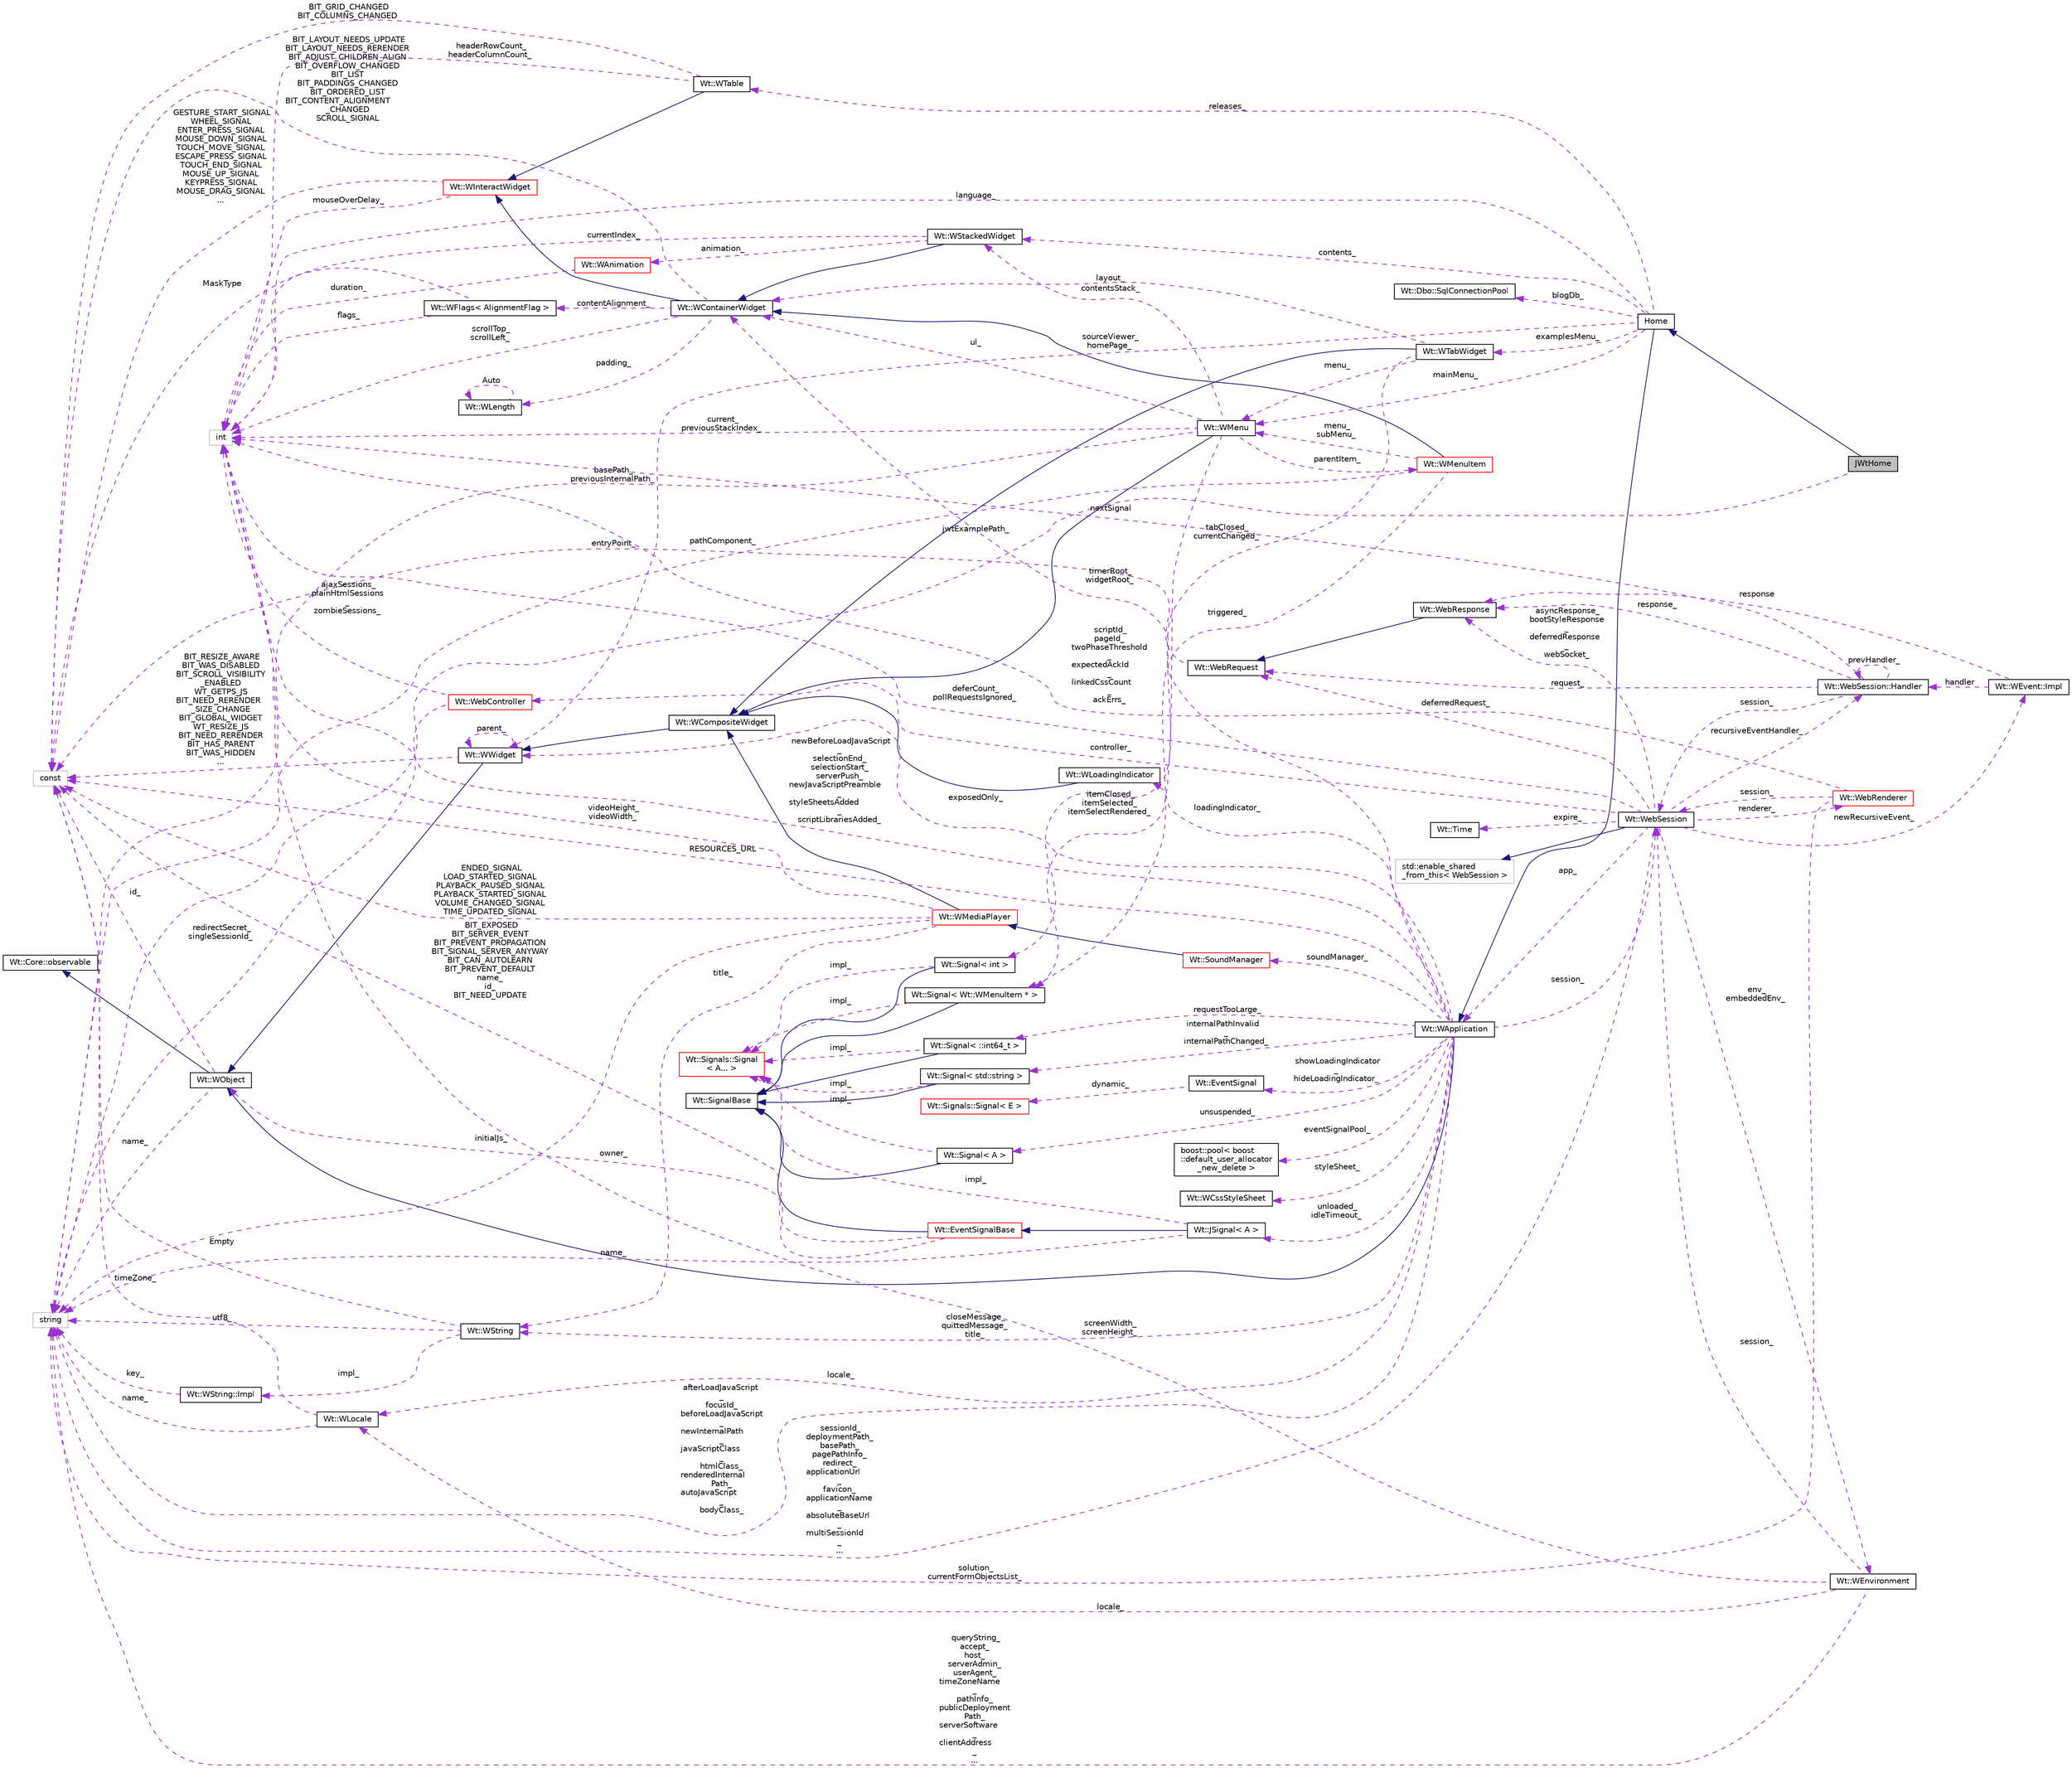 digraph "JWtHome"
{
 // LATEX_PDF_SIZE
  edge [fontname="Helvetica",fontsize="10",labelfontname="Helvetica",labelfontsize="10"];
  node [fontname="Helvetica",fontsize="10",shape=record];
  rankdir="LR";
  Node1 [label="JWtHome",height=0.2,width=0.4,color="black", fillcolor="grey75", style="filled", fontcolor="black",tooltip=" "];
  Node2 -> Node1 [dir="back",color="midnightblue",fontsize="10",style="solid",fontname="Helvetica"];
  Node2 [label="Home",height=0.2,width=0.4,color="black", fillcolor="white", style="filled",URL="$classHome.html",tooltip=" "];
  Node3 -> Node2 [dir="back",color="midnightblue",fontsize="10",style="solid",fontname="Helvetica"];
  Node3 [label="Wt::WApplication",height=0.2,width=0.4,color="black", fillcolor="white", style="filled",URL="$classWt_1_1WApplication.html",tooltip="Represents an application instance for a single session."];
  Node4 -> Node3 [dir="back",color="midnightblue",fontsize="10",style="solid",fontname="Helvetica"];
  Node4 [label="Wt::WObject",height=0.2,width=0.4,color="black", fillcolor="white", style="filled",URL="$classWt_1_1WObject.html",tooltip="A base class for objects that participate in the signal/slot system."];
  Node5 -> Node4 [dir="back",color="midnightblue",fontsize="10",style="solid",fontname="Helvetica"];
  Node5 [label="Wt::Core::observable",height=0.2,width=0.4,color="black", fillcolor="white", style="filled",URL="$classWt_1_1Core_1_1observable.html",tooltip="A base class for objects whose life-time can be tracked."];
  Node6 -> Node4 [dir="back",color="darkorchid3",fontsize="10",style="dashed",label=" name_" ,fontname="Helvetica"];
  Node6 [label="string",height=0.2,width=0.4,color="grey75", fillcolor="white", style="filled",tooltip=" "];
  Node7 -> Node4 [dir="back",color="darkorchid3",fontsize="10",style="dashed",label=" id_" ,fontname="Helvetica"];
  Node7 [label="const",height=0.2,width=0.4,color="grey75", fillcolor="white", style="filled",tooltip=" "];
  Node8 -> Node3 [dir="back",color="darkorchid3",fontsize="10",style="dashed",label=" timerRoot_\nwidgetRoot_" ,fontname="Helvetica"];
  Node8 [label="Wt::WContainerWidget",height=0.2,width=0.4,color="black", fillcolor="white", style="filled",URL="$classWt_1_1WContainerWidget.html",tooltip="A widget that holds and manages child widgets."];
  Node9 -> Node8 [dir="back",color="midnightblue",fontsize="10",style="solid",fontname="Helvetica"];
  Node9 [label="Wt::WInteractWidget",height=0.2,width=0.4,color="red", fillcolor="white", style="filled",URL="$classWt_1_1WInteractWidget.html",tooltip="An abstract widget that can receive user-interface interaction."];
  Node12 -> Node9 [dir="back",color="darkorchid3",fontsize="10",style="dashed",label=" mouseOverDelay_" ,fontname="Helvetica"];
  Node12 [label="int",height=0.2,width=0.4,color="grey75", fillcolor="white", style="filled",tooltip=" "];
  Node7 -> Node9 [dir="back",color="darkorchid3",fontsize="10",style="dashed",label=" GESTURE_START_SIGNAL\nWHEEL_SIGNAL\nENTER_PRESS_SIGNAL\nMOUSE_DOWN_SIGNAL\nTOUCH_MOVE_SIGNAL\nESCAPE_PRESS_SIGNAL\nTOUCH_END_SIGNAL\nMOUSE_UP_SIGNAL\nKEYPRESS_SIGNAL\nMOUSE_DRAG_SIGNAL\n..." ,fontname="Helvetica"];
  Node12 -> Node8 [dir="back",color="darkorchid3",fontsize="10",style="dashed",label=" scrollTop_\nscrollLeft_" ,fontname="Helvetica"];
  Node13 -> Node8 [dir="back",color="darkorchid3",fontsize="10",style="dashed",label=" contentAlignment_" ,fontname="Helvetica"];
  Node13 [label="Wt::WFlags\< AlignmentFlag \>",height=0.2,width=0.4,color="black", fillcolor="white", style="filled",URL="$classWt_1_1WFlags.html",tooltip=" "];
  Node12 -> Node13 [dir="back",color="darkorchid3",fontsize="10",style="dashed",label=" flags_" ,fontname="Helvetica"];
  Node7 -> Node13 [dir="back",color="darkorchid3",fontsize="10",style="dashed",label=" MaskType" ,fontname="Helvetica"];
  Node14 -> Node8 [dir="back",color="darkorchid3",fontsize="10",style="dashed",label=" padding_" ,fontname="Helvetica"];
  Node14 [label="Wt::WLength",height=0.2,width=0.4,color="black", fillcolor="white", style="filled",URL="$classWt_1_1WLength.html",tooltip="A value class that describes a CSS length."];
  Node14 -> Node14 [dir="back",color="darkorchid3",fontsize="10",style="dashed",label=" Auto" ,fontname="Helvetica"];
  Node7 -> Node8 [dir="back",color="darkorchid3",fontsize="10",style="dashed",label=" BIT_LAYOUT_NEEDS_UPDATE\nBIT_LAYOUT_NEEDS_RERENDER\nBIT_ADJUST_CHILDREN_ALIGN\nBIT_OVERFLOW_CHANGED\nBIT_LIST\nBIT_PADDINGS_CHANGED\nBIT_ORDERED_LIST\nBIT_CONTENT_ALIGNMENT\l_CHANGED\nSCROLL_SIGNAL" ,fontname="Helvetica"];
  Node15 -> Node3 [dir="back",color="darkorchid3",fontsize="10",style="dashed",label=" unsuspended_" ,fontname="Helvetica"];
  Node15 [label="Wt::Signal\< A \>",height=0.2,width=0.4,color="black", fillcolor="white", style="filled",URL="$classWt_1_1Signal.html",tooltip="A signal that propagates events to listeners."];
  Node16 -> Node15 [dir="back",color="midnightblue",fontsize="10",style="solid",fontname="Helvetica"];
  Node16 [label="Wt::SignalBase",height=0.2,width=0.4,color="black", fillcolor="white", style="filled",URL="$classWt_1_1SignalBase.html",tooltip="Abstract base class of a signal."];
  Node17 -> Node15 [dir="back",color="darkorchid3",fontsize="10",style="dashed",label=" impl_" ,fontname="Helvetica"];
  Node17 [label="Wt::Signals::Signal\l\< A... \>",height=0.2,width=0.4,color="red", fillcolor="white", style="filled",URL="$structWt_1_1Signals_1_1Signal.html",tooltip=" "];
  Node24 -> Node3 [dir="back",color="darkorchid3",fontsize="10",style="dashed",label=" session_" ,fontname="Helvetica"];
  Node24 [label="Wt::WebSession",height=0.2,width=0.4,color="black", fillcolor="white", style="filled",URL="$classWt_1_1WebSession.html",tooltip=" "];
  Node25 -> Node24 [dir="back",color="midnightblue",fontsize="10",style="solid",fontname="Helvetica"];
  Node25 [label="std::enable_shared\l_from_this\< WebSession \>",height=0.2,width=0.4,color="grey75", fillcolor="white", style="filled",tooltip=" "];
  Node3 -> Node24 [dir="back",color="darkorchid3",fontsize="10",style="dashed",label=" app_" ,fontname="Helvetica"];
  Node26 -> Node24 [dir="back",color="darkorchid3",fontsize="10",style="dashed",label=" env_\nembeddedEnv_" ,fontname="Helvetica"];
  Node26 [label="Wt::WEnvironment",height=0.2,width=0.4,color="black", fillcolor="white", style="filled",URL="$classWt_1_1WEnvironment.html",tooltip="A class that captures information on the application environment."];
  Node24 -> Node26 [dir="back",color="darkorchid3",fontsize="10",style="dashed",label=" session_" ,fontname="Helvetica"];
  Node27 -> Node26 [dir="back",color="darkorchid3",fontsize="10",style="dashed",label=" locale_" ,fontname="Helvetica"];
  Node27 [label="Wt::WLocale",height=0.2,width=0.4,color="black", fillcolor="white", style="filled",URL="$classWt_1_1WLocale.html",tooltip="A locale."];
  Node6 -> Node27 [dir="back",color="darkorchid3",fontsize="10",style="dashed",label=" name_" ,fontname="Helvetica"];
  Node7 -> Node27 [dir="back",color="darkorchid3",fontsize="10",style="dashed",label=" timeZone_" ,fontname="Helvetica"];
  Node12 -> Node26 [dir="back",color="darkorchid3",fontsize="10",style="dashed",label=" screenWidth_\nscreenHeight_" ,fontname="Helvetica"];
  Node6 -> Node26 [dir="back",color="darkorchid3",fontsize="10",style="dashed",label=" queryString_\naccept_\nhost_\nserverAdmin_\nuserAgent_\ntimeZoneName\l_\npathInfo_\npublicDeployment\lPath_\nserverSoftware\l_\nclientAddress\l_\n..." ,fontname="Helvetica"];
  Node28 -> Node24 [dir="back",color="darkorchid3",fontsize="10",style="dashed",label=" deferredRequest_" ,fontname="Helvetica"];
  Node28 [label="Wt::WebRequest",height=0.2,width=0.4,color="black", fillcolor="white", style="filled",URL="$classWt_1_1WebRequest.html",tooltip=" "];
  Node7 -> Node28 [dir="back",color="darkorchid3",fontsize="10",style="dashed",label=" entryPoint_" ,fontname="Helvetica"];
  Node29 -> Node24 [dir="back",color="darkorchid3",fontsize="10",style="dashed",label=" renderer_" ,fontname="Helvetica"];
  Node29 [label="Wt::WebRenderer",height=0.2,width=0.4,color="red", fillcolor="white", style="filled",URL="$classWt_1_1WebRenderer.html",tooltip=" "];
  Node24 -> Node29 [dir="back",color="darkorchid3",fontsize="10",style="dashed",label=" session_" ,fontname="Helvetica"];
  Node12 -> Node29 [dir="back",color="darkorchid3",fontsize="10",style="dashed",label=" scriptId_\npageId_\ntwoPhaseThreshold\l_\nexpectedAckId\l_\nlinkedCssCount\l_\nackErrs_" ,fontname="Helvetica"];
  Node6 -> Node29 [dir="back",color="darkorchid3",fontsize="10",style="dashed",label=" solution_\ncurrentFormObjectsList_" ,fontname="Helvetica"];
  Node32 -> Node24 [dir="back",color="darkorchid3",fontsize="10",style="dashed",label=" newRecursiveEvent_" ,fontname="Helvetica"];
  Node32 [label="Wt::WEvent::Impl",height=0.2,width=0.4,color="black", fillcolor="white", style="filled",URL="$structWt_1_1WEvent_1_1Impl.html",tooltip=" "];
  Node33 -> Node32 [dir="back",color="darkorchid3",fontsize="10",style="dashed",label=" response" ,fontname="Helvetica"];
  Node33 [label="Wt::WebResponse",height=0.2,width=0.4,color="black", fillcolor="white", style="filled",URL="$classWt_1_1WebResponse.html",tooltip=" "];
  Node28 -> Node33 [dir="back",color="midnightblue",fontsize="10",style="solid",fontname="Helvetica"];
  Node34 -> Node32 [dir="back",color="darkorchid3",fontsize="10",style="dashed",label=" handler" ,fontname="Helvetica"];
  Node34 [label="Wt::WebSession::Handler",height=0.2,width=0.4,color="black", fillcolor="white", style="filled",URL="$classWt_1_1WebSession_1_1Handler.html",tooltip=" "];
  Node28 -> Node34 [dir="back",color="darkorchid3",fontsize="10",style="dashed",label=" request_" ,fontname="Helvetica"];
  Node24 -> Node34 [dir="back",color="darkorchid3",fontsize="10",style="dashed",label=" session_" ,fontname="Helvetica"];
  Node33 -> Node34 [dir="back",color="darkorchid3",fontsize="10",style="dashed",label=" response_" ,fontname="Helvetica"];
  Node12 -> Node34 [dir="back",color="darkorchid3",fontsize="10",style="dashed",label=" nextSignal" ,fontname="Helvetica"];
  Node34 -> Node34 [dir="back",color="darkorchid3",fontsize="10",style="dashed",label=" prevHandler_" ,fontname="Helvetica"];
  Node35 -> Node24 [dir="back",color="darkorchid3",fontsize="10",style="dashed",label=" expire_" ,fontname="Helvetica"];
  Node35 [label="Wt::Time",height=0.2,width=0.4,color="black", fillcolor="white", style="filled",URL="$classWt_1_1Time.html",tooltip=" "];
  Node36 -> Node24 [dir="back",color="darkorchid3",fontsize="10",style="dashed",label=" controller_" ,fontname="Helvetica"];
  Node36 [label="Wt::WebController",height=0.2,width=0.4,color="red", fillcolor="white", style="filled",URL="$classWt_1_1WebController.html",tooltip=" "];
  Node12 -> Node36 [dir="back",color="darkorchid3",fontsize="10",style="dashed",label=" ajaxSessions_\nplainHtmlSessions\l_\nzombieSessions_" ,fontname="Helvetica"];
  Node6 -> Node36 [dir="back",color="darkorchid3",fontsize="10",style="dashed",label=" redirectSecret_\nsingleSessionId_" ,fontname="Helvetica"];
  Node33 -> Node24 [dir="back",color="darkorchid3",fontsize="10",style="dashed",label=" asyncResponse_\nbootStyleResponse\l_\ndeferredResponse\l_\nwebSocket_" ,fontname="Helvetica"];
  Node12 -> Node24 [dir="back",color="darkorchid3",fontsize="10",style="dashed",label=" deferCount_\npollRequestsIgnored_" ,fontname="Helvetica"];
  Node6 -> Node24 [dir="back",color="darkorchid3",fontsize="10",style="dashed",label=" sessionId_\ndeploymentPath_\nbasePath_\npagePathInfo_\nredirect_\napplicationUrl\l_\nfavicon_\napplicationName\l_\nabsoluteBaseUrl\l_\nmultiSessionId\l_\n..." ,fontname="Helvetica"];
  Node34 -> Node24 [dir="back",color="darkorchid3",fontsize="10",style="dashed",label=" recursiveEventHandler_" ,fontname="Helvetica"];
  Node43 -> Node3 [dir="back",color="darkorchid3",fontsize="10",style="dashed",label=" closeMessage_\nquittedMessage_\ntitle_" ,fontname="Helvetica"];
  Node43 [label="Wt::WString",height=0.2,width=0.4,color="black", fillcolor="white", style="filled",URL="$classWt_1_1WString.html",tooltip="A value class which describes a locale-aware unicode string."];
  Node44 -> Node43 [dir="back",color="darkorchid3",fontsize="10",style="dashed",label=" impl_" ,fontname="Helvetica"];
  Node44 [label="Wt::WString::Impl",height=0.2,width=0.4,color="black", fillcolor="white", style="filled",URL="$structWt_1_1WString_1_1Impl.html",tooltip=" "];
  Node6 -> Node44 [dir="back",color="darkorchid3",fontsize="10",style="dashed",label=" key_" ,fontname="Helvetica"];
  Node6 -> Node43 [dir="back",color="darkorchid3",fontsize="10",style="dashed",label=" utf8_" ,fontname="Helvetica"];
  Node7 -> Node43 [dir="back",color="darkorchid3",fontsize="10",style="dashed",label=" Empty" ,fontname="Helvetica"];
  Node45 -> Node3 [dir="back",color="darkorchid3",fontsize="10",style="dashed",label=" showLoadingIndicator\l_\nhideLoadingIndicator_" ,fontname="Helvetica"];
  Node45 [label="Wt::EventSignal",height=0.2,width=0.4,color="black", fillcolor="white", style="filled",URL="$classWt_1_1EventSignal.html",tooltip="A signal that conveys user-interface events."];
  Node46 -> Node45 [dir="back",color="darkorchid3",fontsize="10",style="dashed",label=" dynamic_" ,fontname="Helvetica"];
  Node46 [label="Wt::Signals::Signal\< E \>",height=0.2,width=0.4,color="red", fillcolor="white", style="filled",URL="$structWt_1_1Signals_1_1Signal.html",tooltip=" "];
  Node47 -> Node3 [dir="back",color="darkorchid3",fontsize="10",style="dashed",label=" eventSignalPool_" ,fontname="Helvetica"];
  Node47 [label="boost::pool\< boost\l::default_user_allocator\l_new_delete \>",height=0.2,width=0.4,color="black", fillcolor="white", style="filled",URL="$classboost_1_1pool.html",tooltip=" "];
  Node27 -> Node3 [dir="back",color="darkorchid3",fontsize="10",style="dashed",label=" locale_" ,fontname="Helvetica"];
  Node48 -> Node3 [dir="back",color="darkorchid3",fontsize="10",style="dashed",label=" unloaded_\nidleTimeout_" ,fontname="Helvetica"];
  Node48 [label="Wt::JSignal\< A \>",height=0.2,width=0.4,color="black", fillcolor="white", style="filled",URL="$classWt_1_1JSignal.html",tooltip="A signal to relay JavaScript to C++ calls."];
  Node49 -> Node48 [dir="back",color="midnightblue",fontsize="10",style="solid",fontname="Helvetica"];
  Node49 [label="Wt::EventSignalBase",height=0.2,width=0.4,color="red", fillcolor="white", style="filled",URL="$classWt_1_1EventSignalBase.html",tooltip="Abstract base class of an event signal."];
  Node16 -> Node49 [dir="back",color="midnightblue",fontsize="10",style="solid",fontname="Helvetica"];
  Node4 -> Node49 [dir="back",color="darkorchid3",fontsize="10",style="dashed",label=" owner_" ,fontname="Helvetica"];
  Node7 -> Node49 [dir="back",color="darkorchid3",fontsize="10",style="dashed",label=" BIT_EXPOSED\nBIT_SERVER_EVENT\nBIT_PREVENT_PROPAGATION\nBIT_SIGNAL_SERVER_ANYWAY\nBIT_CAN_AUTOLEARN\nBIT_PREVENT_DEFAULT\nname_\nid_\nBIT_NEED_UPDATE" ,fontname="Helvetica"];
  Node6 -> Node48 [dir="back",color="darkorchid3",fontsize="10",style="dashed",label=" name_" ,fontname="Helvetica"];
  Node17 -> Node48 [dir="back",color="darkorchid3",fontsize="10",style="dashed",label=" impl_" ,fontname="Helvetica"];
  Node51 -> Node3 [dir="back",color="darkorchid3",fontsize="10",style="dashed",label=" loadingIndicator_" ,fontname="Helvetica"];
  Node51 [label="Wt::WLoadingIndicator",height=0.2,width=0.4,color="black", fillcolor="white", style="filled",URL="$classWt_1_1WLoadingIndicator.html",tooltip="An abstract interface for a loading indicator."];
  Node52 -> Node51 [dir="back",color="midnightblue",fontsize="10",style="solid",fontname="Helvetica"];
  Node52 [label="Wt::WCompositeWidget",height=0.2,width=0.4,color="black", fillcolor="white", style="filled",URL="$classWt_1_1WCompositeWidget.html",tooltip="A widget that hides the implementation of composite widgets."];
  Node11 -> Node52 [dir="back",color="midnightblue",fontsize="10",style="solid",fontname="Helvetica"];
  Node11 [label="Wt::WWidget",height=0.2,width=0.4,color="black", fillcolor="white", style="filled",URL="$classWt_1_1WWidget.html",tooltip="The abstract base class for a user-interface component."];
  Node4 -> Node11 [dir="back",color="midnightblue",fontsize="10",style="solid",fontname="Helvetica"];
  Node11 -> Node11 [dir="back",color="darkorchid3",fontsize="10",style="dashed",label=" parent_" ,fontname="Helvetica"];
  Node7 -> Node11 [dir="back",color="darkorchid3",fontsize="10",style="dashed",label=" BIT_RESIZE_AWARE\nBIT_WAS_DISABLED\nBIT_SCROLL_VISIBILITY\l_ENABLED\nWT_GETPS_JS\nBIT_NEED_RERENDER\l_SIZE_CHANGE\nBIT_GLOBAL_WIDGET\nWT_RESIZE_JS\nBIT_NEED_RERENDER\nBIT_HAS_PARENT\nBIT_WAS_HIDDEN\n..." ,fontname="Helvetica"];
  Node53 -> Node3 [dir="back",color="darkorchid3",fontsize="10",style="dashed",label=" styleSheet_" ,fontname="Helvetica"];
  Node53 [label="Wt::WCssStyleSheet",height=0.2,width=0.4,color="black", fillcolor="white", style="filled",URL="$classWt_1_1WCssStyleSheet.html",tooltip="A CSS style sheet."];
  Node54 -> Node3 [dir="back",color="darkorchid3",fontsize="10",style="dashed",label=" internalPathInvalid\l_\ninternalPathChanged_" ,fontname="Helvetica"];
  Node54 [label="Wt::Signal\< std::string \>",height=0.2,width=0.4,color="black", fillcolor="white", style="filled",URL="$classWt_1_1Signal.html",tooltip=" "];
  Node16 -> Node54 [dir="back",color="midnightblue",fontsize="10",style="solid",fontname="Helvetica"];
  Node17 -> Node54 [dir="back",color="darkorchid3",fontsize="10",style="dashed",label=" impl_" ,fontname="Helvetica"];
  Node55 -> Node3 [dir="back",color="darkorchid3",fontsize="10",style="dashed",label=" requestTooLarge_" ,fontname="Helvetica"];
  Node55 [label="Wt::Signal\< ::int64_t \>",height=0.2,width=0.4,color="black", fillcolor="white", style="filled",URL="$classWt_1_1Signal.html",tooltip=" "];
  Node16 -> Node55 [dir="back",color="midnightblue",fontsize="10",style="solid",fontname="Helvetica"];
  Node17 -> Node55 [dir="back",color="darkorchid3",fontsize="10",style="dashed",label=" impl_" ,fontname="Helvetica"];
  Node12 -> Node3 [dir="back",color="darkorchid3",fontsize="10",style="dashed",label=" newBeforeLoadJavaScript\l_\nselectionEnd_\nselectionStart_\nserverPush_\nnewJavaScriptPreamble\l_\nstyleSheetsAdded\l_\nscriptLibrariesAdded_" ,fontname="Helvetica"];
  Node56 -> Node3 [dir="back",color="darkorchid3",fontsize="10",style="dashed",label=" soundManager_" ,fontname="Helvetica"];
  Node56 [label="Wt::SoundManager",height=0.2,width=0.4,color="red", fillcolor="white", style="filled",URL="$classWt_1_1SoundManager.html",tooltip=" "];
  Node57 -> Node56 [dir="back",color="midnightblue",fontsize="10",style="solid",fontname="Helvetica"];
  Node57 [label="Wt::WMediaPlayer",height=0.2,width=0.4,color="red", fillcolor="white", style="filled",URL="$classWt_1_1WMediaPlayer.html",tooltip="A media player."];
  Node52 -> Node57 [dir="back",color="midnightblue",fontsize="10",style="solid",fontname="Helvetica"];
  Node43 -> Node57 [dir="back",color="darkorchid3",fontsize="10",style="dashed",label=" title_" ,fontname="Helvetica"];
  Node12 -> Node57 [dir="back",color="darkorchid3",fontsize="10",style="dashed",label=" videoHeight_\nvideoWidth_" ,fontname="Helvetica"];
  Node6 -> Node57 [dir="back",color="darkorchid3",fontsize="10",style="dashed",label=" initialJs_" ,fontname="Helvetica"];
  Node7 -> Node57 [dir="back",color="darkorchid3",fontsize="10",style="dashed",label=" ENDED_SIGNAL\nLOAD_STARTED_SIGNAL\nPLAYBACK_PAUSED_SIGNAL\nPLAYBACK_STARTED_SIGNAL\nVOLUME_CHANGED_SIGNAL\nTIME_UPDATED_SIGNAL" ,fontname="Helvetica"];
  Node11 -> Node3 [dir="back",color="darkorchid3",fontsize="10",style="dashed",label=" exposedOnly_" ,fontname="Helvetica"];
  Node6 -> Node3 [dir="back",color="darkorchid3",fontsize="10",style="dashed",label=" afterLoadJavaScript\l_\nfocusId_\nbeforeLoadJavaScript\l_\nnewInternalPath\l_\njavaScriptClass\l_\nhtmlClass_\nrenderedInternal\lPath_\nautoJavaScript\l_\nbodyClass_" ,fontname="Helvetica"];
  Node7 -> Node3 [dir="back",color="darkorchid3",fontsize="10",style="dashed",label=" RESOURCES_URL" ,fontname="Helvetica"];
  Node12 -> Node2 [dir="back",color="darkorchid3",fontsize="10",style="dashed",label=" language_" ,fontname="Helvetica"];
  Node67 -> Node2 [dir="back",color="darkorchid3",fontsize="10",style="dashed",label=" contents_" ,fontname="Helvetica"];
  Node67 [label="Wt::WStackedWidget",height=0.2,width=0.4,color="black", fillcolor="white", style="filled",URL="$classWt_1_1WStackedWidget.html",tooltip="A container widget that stacks its widgets on top of each other."];
  Node8 -> Node67 [dir="back",color="midnightblue",fontsize="10",style="solid",fontname="Helvetica"];
  Node12 -> Node67 [dir="back",color="darkorchid3",fontsize="10",style="dashed",label=" currentIndex_" ,fontname="Helvetica"];
  Node68 -> Node67 [dir="back",color="darkorchid3",fontsize="10",style="dashed",label=" animation_" ,fontname="Helvetica"];
  Node68 [label="Wt::WAnimation",height=0.2,width=0.4,color="red", fillcolor="white", style="filled",URL="$classWt_1_1WAnimation.html",tooltip="A value class that defines a transition effect."];
  Node12 -> Node68 [dir="back",color="darkorchid3",fontsize="10",style="dashed",label=" duration_" ,fontname="Helvetica"];
  Node11 -> Node2 [dir="back",color="darkorchid3",fontsize="10",style="dashed",label=" sourceViewer_\nhomePage_" ,fontname="Helvetica"];
  Node70 -> Node2 [dir="back",color="darkorchid3",fontsize="10",style="dashed",label=" examplesMenu_" ,fontname="Helvetica"];
  Node70 [label="Wt::WTabWidget",height=0.2,width=0.4,color="black", fillcolor="white", style="filled",URL="$classWt_1_1WTabWidget.html",tooltip="A widget that organizes contents in tab panes."];
  Node52 -> Node70 [dir="back",color="midnightblue",fontsize="10",style="solid",fontname="Helvetica"];
  Node8 -> Node70 [dir="back",color="darkorchid3",fontsize="10",style="dashed",label=" layout_" ,fontname="Helvetica"];
  Node71 -> Node70 [dir="back",color="darkorchid3",fontsize="10",style="dashed",label=" tabClosed_\ncurrentChanged_" ,fontname="Helvetica"];
  Node71 [label="Wt::Signal\< int \>",height=0.2,width=0.4,color="black", fillcolor="white", style="filled",URL="$classWt_1_1Signal.html",tooltip=" "];
  Node16 -> Node71 [dir="back",color="midnightblue",fontsize="10",style="solid",fontname="Helvetica"];
  Node17 -> Node71 [dir="back",color="darkorchid3",fontsize="10",style="dashed",label=" impl_" ,fontname="Helvetica"];
  Node72 -> Node70 [dir="back",color="darkorchid3",fontsize="10",style="dashed",label=" menu_" ,fontname="Helvetica"];
  Node72 [label="Wt::WMenu",height=0.2,width=0.4,color="black", fillcolor="white", style="filled",URL="$classWt_1_1WMenu.html",tooltip="A widget that shows a menu of options."];
  Node52 -> Node72 [dir="back",color="midnightblue",fontsize="10",style="solid",fontname="Helvetica"];
  Node73 -> Node72 [dir="back",color="darkorchid3",fontsize="10",style="dashed",label=" parentItem_" ,fontname="Helvetica"];
  Node73 [label="Wt::WMenuItem",height=0.2,width=0.4,color="red", fillcolor="white", style="filled",URL="$classWt_1_1WMenuItem.html",tooltip="A single item in a menu."];
  Node8 -> Node73 [dir="back",color="midnightblue",fontsize="10",style="solid",fontname="Helvetica"];
  Node74 -> Node73 [dir="back",color="darkorchid3",fontsize="10",style="dashed",label=" triggered_" ,fontname="Helvetica"];
  Node74 [label="Wt::Signal\< Wt::WMenuItem * \>",height=0.2,width=0.4,color="black", fillcolor="white", style="filled",URL="$classWt_1_1Signal.html",tooltip=" "];
  Node16 -> Node74 [dir="back",color="midnightblue",fontsize="10",style="solid",fontname="Helvetica"];
  Node17 -> Node74 [dir="back",color="darkorchid3",fontsize="10",style="dashed",label=" impl_" ,fontname="Helvetica"];
  Node6 -> Node73 [dir="back",color="darkorchid3",fontsize="10",style="dashed",label=" pathComponent_" ,fontname="Helvetica"];
  Node72 -> Node73 [dir="back",color="darkorchid3",fontsize="10",style="dashed",label=" menu_\nsubMenu_" ,fontname="Helvetica"];
  Node8 -> Node72 [dir="back",color="darkorchid3",fontsize="10",style="dashed",label=" ul_" ,fontname="Helvetica"];
  Node74 -> Node72 [dir="back",color="darkorchid3",fontsize="10",style="dashed",label=" itemClosed_\nitemSelected_\nitemSelectRendered_" ,fontname="Helvetica"];
  Node12 -> Node72 [dir="back",color="darkorchid3",fontsize="10",style="dashed",label=" current_\npreviousStackIndex_" ,fontname="Helvetica"];
  Node6 -> Node72 [dir="back",color="darkorchid3",fontsize="10",style="dashed",label=" basePath_\npreviousInternalPath_" ,fontname="Helvetica"];
  Node67 -> Node72 [dir="back",color="darkorchid3",fontsize="10",style="dashed",label=" contentsStack_" ,fontname="Helvetica"];
  Node72 -> Node2 [dir="back",color="darkorchid3",fontsize="10",style="dashed",label=" mainMenu_" ,fontname="Helvetica"];
  Node82 -> Node2 [dir="back",color="darkorchid3",fontsize="10",style="dashed",label=" releases_" ,fontname="Helvetica"];
  Node82 [label="Wt::WTable",height=0.2,width=0.4,color="black", fillcolor="white", style="filled",URL="$classWt_1_1WTable.html",tooltip="A container widget which provides layout of children in a table grid."];
  Node9 -> Node82 [dir="back",color="midnightblue",fontsize="10",style="solid",fontname="Helvetica"];
  Node12 -> Node82 [dir="back",color="darkorchid3",fontsize="10",style="dashed",label=" headerRowCount_\nheaderColumnCount_" ,fontname="Helvetica"];
  Node7 -> Node82 [dir="back",color="darkorchid3",fontsize="10",style="dashed",label=" BIT_GRID_CHANGED\nBIT_COLUMNS_CHANGED" ,fontname="Helvetica"];
  Node83 -> Node2 [dir="back",color="darkorchid3",fontsize="10",style="dashed",label=" blogDb_" ,fontname="Helvetica"];
  Node83 [label="Wt::Dbo::SqlConnectionPool",height=0.2,width=0.4,color="black", fillcolor="white", style="filled",URL="$classWt_1_1Dbo_1_1SqlConnectionPool.html",tooltip="Abstract base class for a SQL connection pool."];
  Node6 -> Node1 [dir="back",color="darkorchid3",fontsize="10",style="dashed",label=" jwtExamplePath_" ,fontname="Helvetica"];
}
